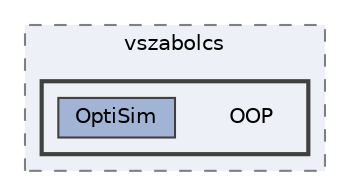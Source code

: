 digraph "/home/vszabolcs/OOP"
{
 // LATEX_PDF_SIZE
  bgcolor="transparent";
  edge [fontname=Helvetica,fontsize=10,labelfontname=Helvetica,labelfontsize=10];
  node [fontname=Helvetica,fontsize=10,shape=box,height=0.2,width=0.4];
  compound=true
  subgraph clusterdir_8bb0dd7b01e2a6b9a5fb334dd3e5846c {
    graph [ bgcolor="#edf0f7", pencolor="grey50", label="vszabolcs", fontname=Helvetica,fontsize=10 style="filled,dashed", URL="dir_8bb0dd7b01e2a6b9a5fb334dd3e5846c.html",tooltip=""]
  subgraph clusterdir_a8115fd1173bf00af379afa0ef25c5ce {
    graph [ bgcolor="#edf0f7", pencolor="grey25", label="", fontname=Helvetica,fontsize=10 style="filled,bold", URL="dir_a8115fd1173bf00af379afa0ef25c5ce.html",tooltip=""]
    dir_a8115fd1173bf00af379afa0ef25c5ce [shape=plaintext, label="OOP"];
  dir_49118d4eb8f635639d96c62844ad7ade [label="OptiSim", fillcolor="#a2b4d6", color="grey25", style="filled", URL="dir_49118d4eb8f635639d96c62844ad7ade.html",tooltip=""];
  }
  }
}
